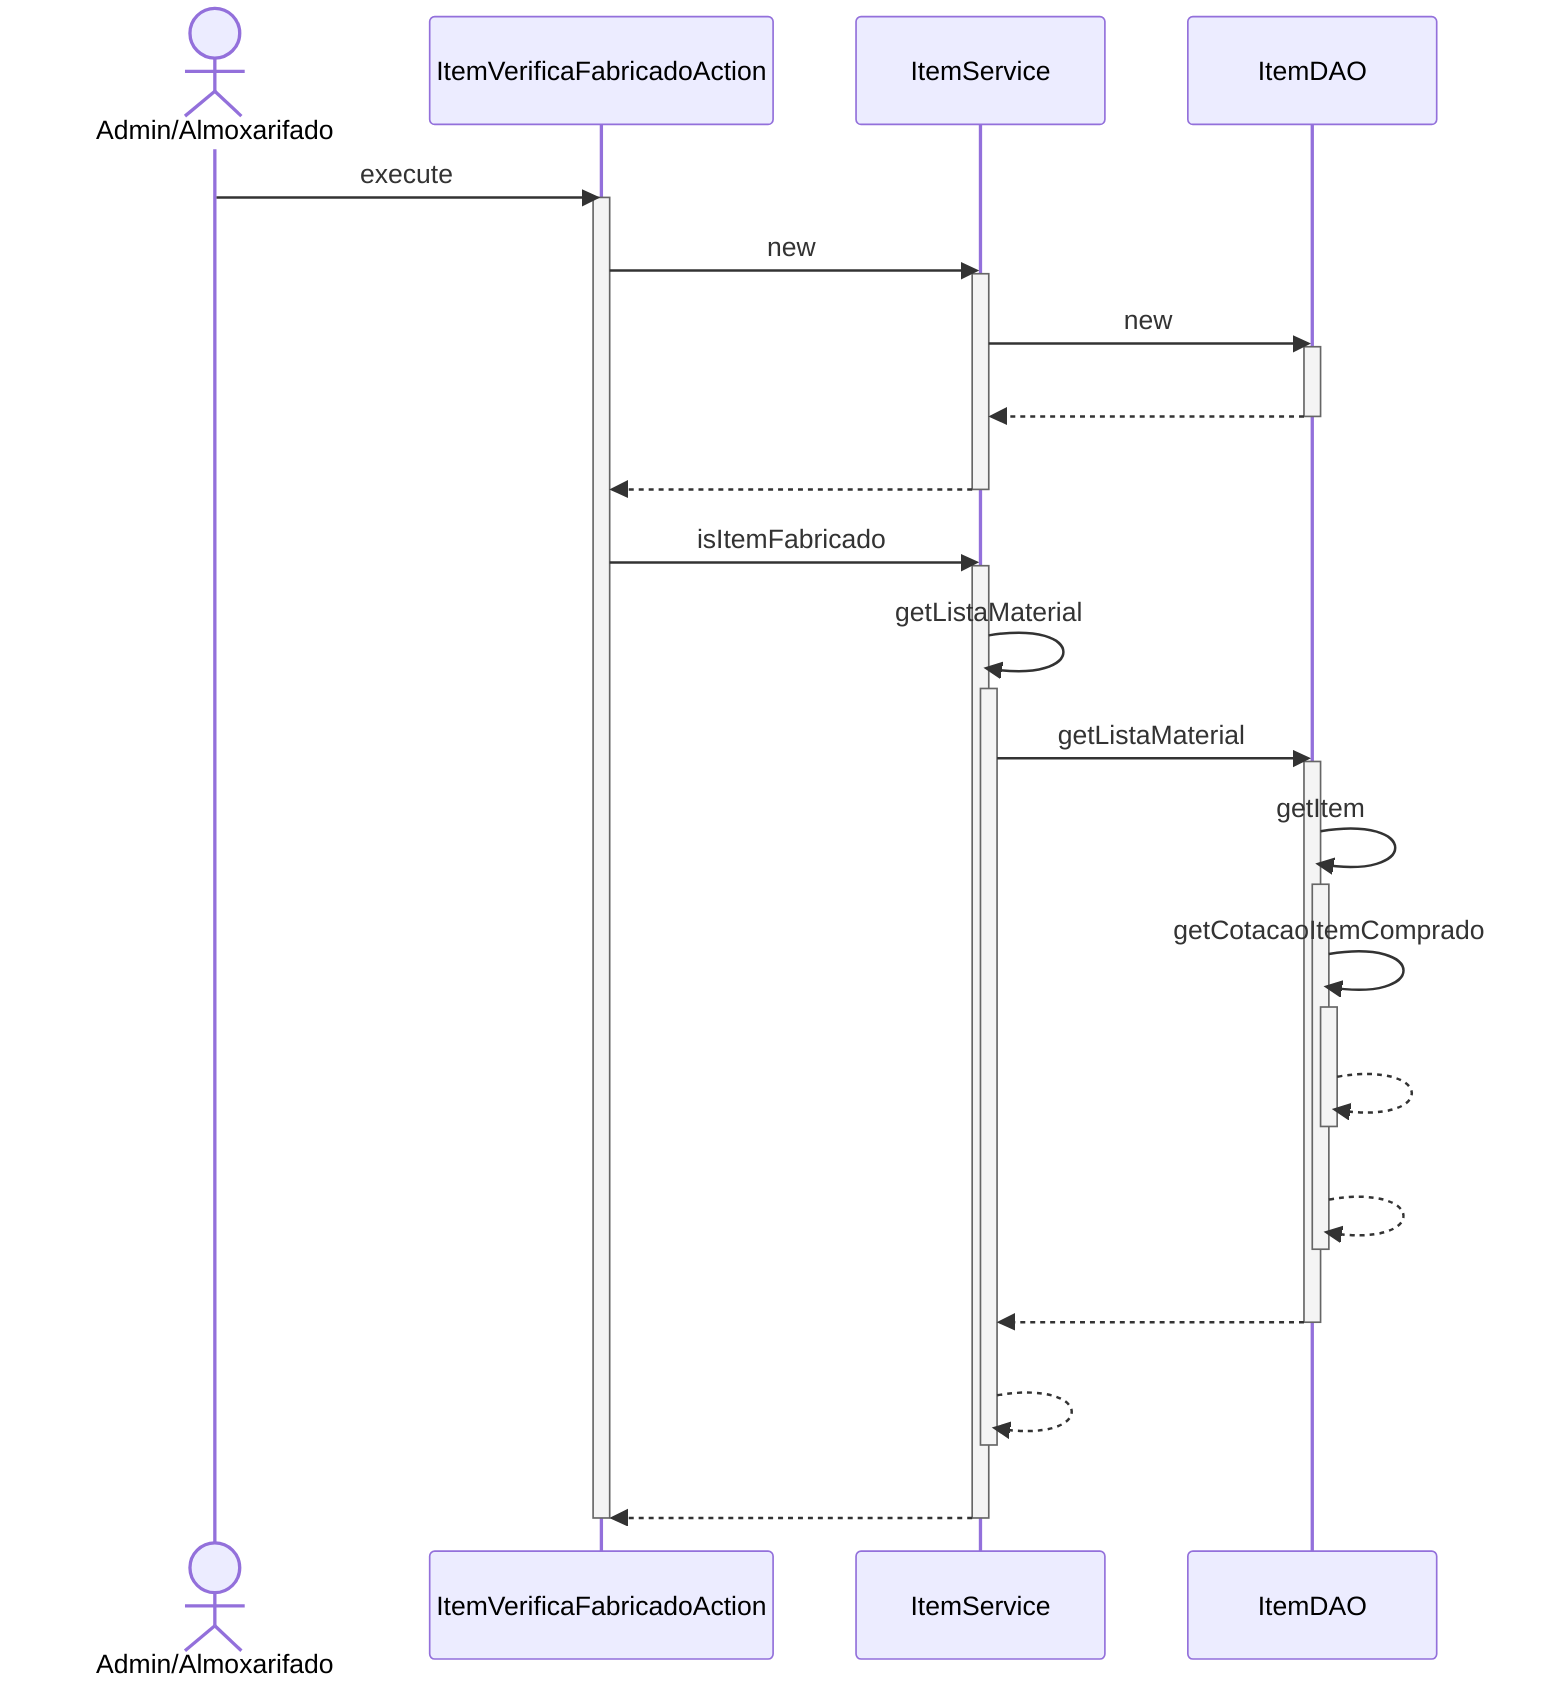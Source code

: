 sequenceDiagram
actor AA as Admin/Almoxarifado
AA ->> ItemVerificaFabricadoAction : execute
activate ItemVerificaFabricadoAction
ItemVerificaFabricadoAction ->> ItemService : new
activate ItemService
ItemService ->> ItemDAO : new
activate ItemDAO
ItemDAO -->> ItemService : #32; 
deactivate ItemDAO
ItemService -->> ItemVerificaFabricadoAction : #32; 
deactivate ItemService
ItemVerificaFabricadoAction ->> ItemService : isItemFabricado
activate ItemService
ItemService ->> ItemService : getListaMaterial
activate ItemService
ItemService ->> ItemDAO : getListaMaterial
activate ItemDAO
ItemDAO ->> ItemDAO : getItem
activate ItemDAO
ItemDAO ->> ItemDAO : getCotacaoItemComprado
activate ItemDAO
ItemDAO -->> ItemDAO : #32; 
deactivate ItemDAO
ItemDAO -->> ItemDAO : #32; 
deactivate ItemDAO
ItemDAO -->> ItemService : #32; 
deactivate ItemDAO
ItemService -->> ItemService : #32; 
deactivate ItemService
ItemService -->> ItemVerificaFabricadoAction : #32; 
deactivate ItemService
deactivate ItemVerificaFabricadoAction